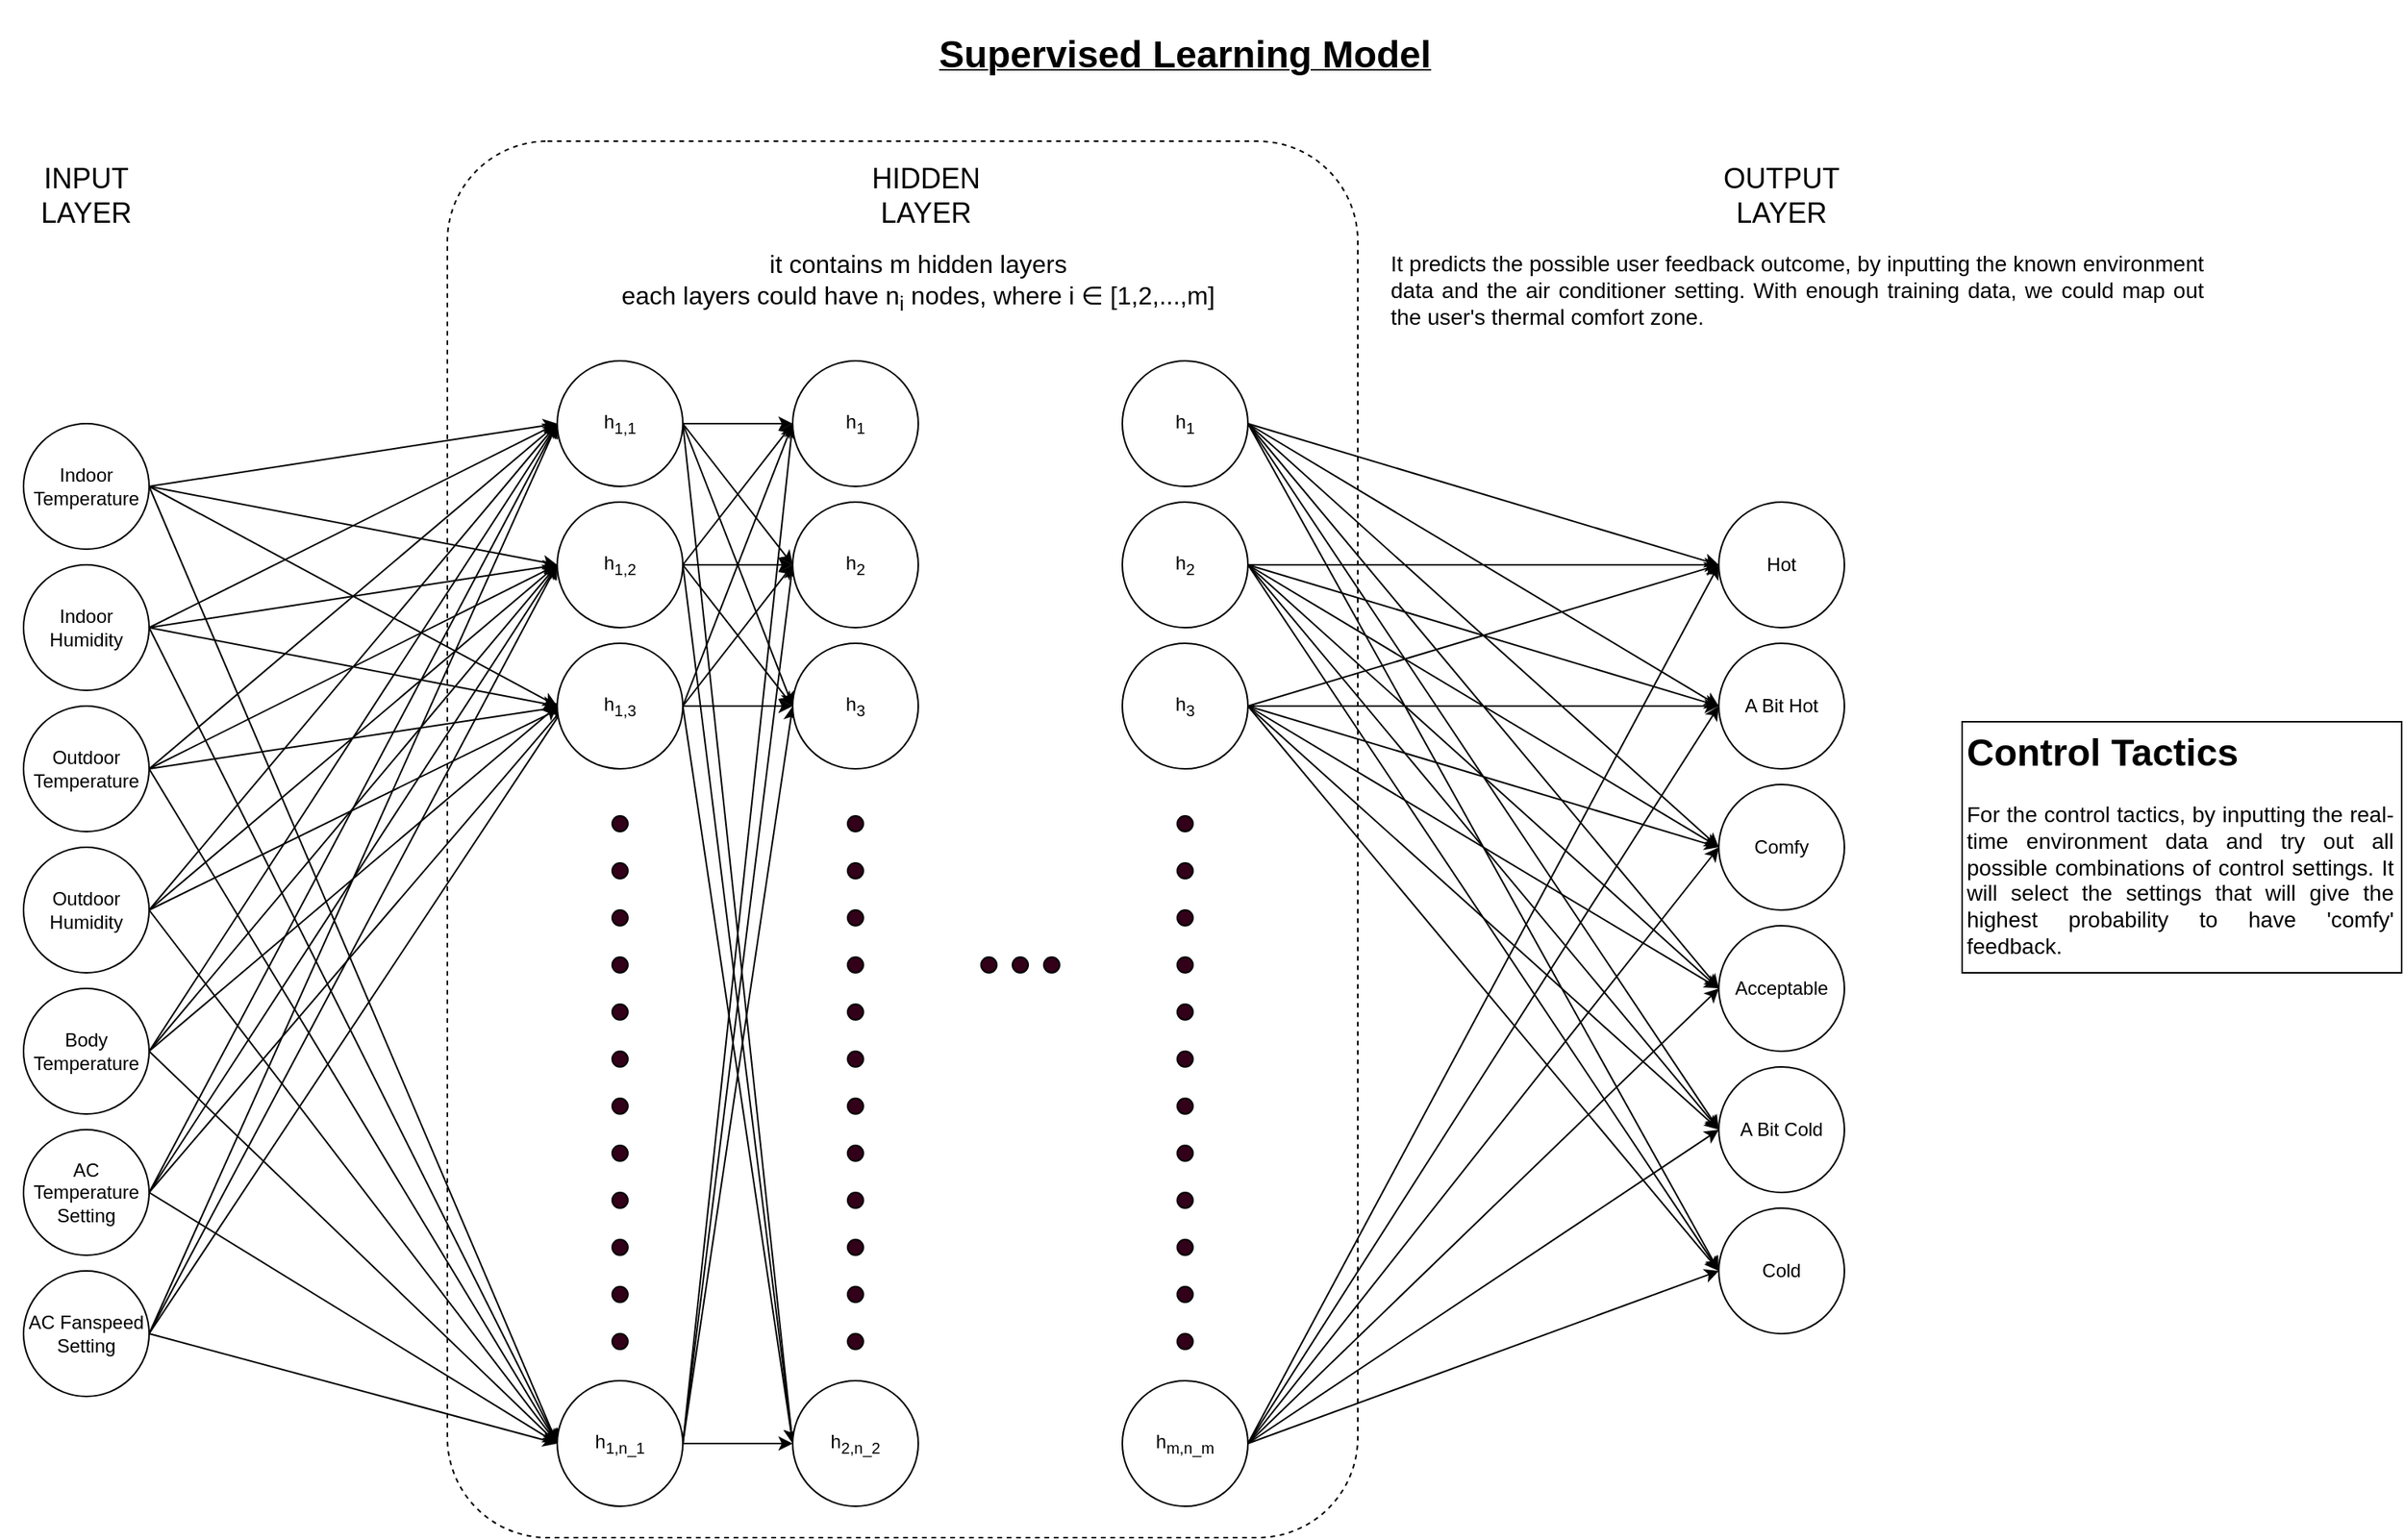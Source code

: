 <mxfile version="12.9.11" type="gitlab">
  <diagram id="3QVDSufi_a7OBqvpy9iq" name="Page-1">
    <mxGraphModel dx="2031" dy="1109" grid="1" gridSize="10" guides="1" tooltips="1" connect="1" arrows="1" fold="1" page="1" pageScale="1" pageWidth="850" pageHeight="1100" math="0" shadow="0">
      <root>
        <mxCell id="0" />
        <mxCell id="1" parent="0" />
        <mxCell id="y1WeZh7EiqG1gbwsctgO-127" value="" style="rounded=1;whiteSpace=wrap;html=1;fillColor=none;dashed=1;arcSize=11;" parent="1" vertex="1">
          <mxGeometry x="365" y="120" width="580" height="890" as="geometry" />
        </mxCell>
        <mxCell id="y1WeZh7EiqG1gbwsctgO-31" style="rounded=0;orthogonalLoop=1;jettySize=auto;html=1;exitX=1;exitY=0.5;exitDx=0;exitDy=0;entryX=0;entryY=0.5;entryDx=0;entryDy=0;endArrow=classic;endFill=1;" parent="1" source="y1WeZh7EiqG1gbwsctgO-1" target="y1WeZh7EiqG1gbwsctgO-11" edge="1">
          <mxGeometry relative="1" as="geometry" />
        </mxCell>
        <mxCell id="y1WeZh7EiqG1gbwsctgO-40" style="edgeStyle=none;rounded=0;orthogonalLoop=1;jettySize=auto;html=1;exitX=1;exitY=0.5;exitDx=0;exitDy=0;entryX=0;entryY=0.5;entryDx=0;entryDy=0;endArrow=classic;endFill=1;" parent="1" source="y1WeZh7EiqG1gbwsctgO-1" target="y1WeZh7EiqG1gbwsctgO-12" edge="1">
          <mxGeometry relative="1" as="geometry" />
        </mxCell>
        <mxCell id="y1WeZh7EiqG1gbwsctgO-49" style="edgeStyle=none;rounded=0;orthogonalLoop=1;jettySize=auto;html=1;exitX=1;exitY=0.5;exitDx=0;exitDy=0;endArrow=classic;endFill=1;entryX=0;entryY=0.5;entryDx=0;entryDy=0;" parent="1" source="y1WeZh7EiqG1gbwsctgO-1" target="y1WeZh7EiqG1gbwsctgO-14" edge="1">
          <mxGeometry relative="1" as="geometry" />
        </mxCell>
        <mxCell id="IS2rCWRdxQgP-R4LKcg8-2" style="rounded=0;orthogonalLoop=1;jettySize=auto;html=1;exitX=1;exitY=0.5;exitDx=0;exitDy=0;entryX=0;entryY=0.5;entryDx=0;entryDy=0;" parent="1" source="y1WeZh7EiqG1gbwsctgO-1" target="y1WeZh7EiqG1gbwsctgO-13" edge="1">
          <mxGeometry relative="1" as="geometry" />
        </mxCell>
        <mxCell id="y1WeZh7EiqG1gbwsctgO-1" value="Indoor&lt;div&gt;Temperature&lt;/div&gt;" style="ellipse;whiteSpace=wrap;html=1;aspect=fixed;" parent="1" vertex="1">
          <mxGeometry x="95" y="300" width="80" height="80" as="geometry" />
        </mxCell>
        <mxCell id="y1WeZh7EiqG1gbwsctgO-32" style="edgeStyle=none;rounded=0;orthogonalLoop=1;jettySize=auto;html=1;exitX=1;exitY=0.5;exitDx=0;exitDy=0;entryX=0;entryY=0.5;entryDx=0;entryDy=0;" parent="1" source="y1WeZh7EiqG1gbwsctgO-2" target="y1WeZh7EiqG1gbwsctgO-11" edge="1">
          <mxGeometry relative="1" as="geometry" />
        </mxCell>
        <mxCell id="y1WeZh7EiqG1gbwsctgO-41" style="edgeStyle=none;rounded=0;orthogonalLoop=1;jettySize=auto;html=1;exitX=1;exitY=0.5;exitDx=0;exitDy=0;endArrow=classic;endFill=1;entryX=0;entryY=0.5;entryDx=0;entryDy=0;" parent="1" source="y1WeZh7EiqG1gbwsctgO-2" target="y1WeZh7EiqG1gbwsctgO-12" edge="1">
          <mxGeometry relative="1" as="geometry">
            <mxPoint x="335" y="380" as="targetPoint" />
          </mxGeometry>
        </mxCell>
        <mxCell id="y1WeZh7EiqG1gbwsctgO-50" style="edgeStyle=none;rounded=0;orthogonalLoop=1;jettySize=auto;html=1;exitX=1;exitY=0.5;exitDx=0;exitDy=0;entryX=0;entryY=0.5;entryDx=0;entryDy=0;endArrow=classic;endFill=1;" parent="1" source="y1WeZh7EiqG1gbwsctgO-2" target="y1WeZh7EiqG1gbwsctgO-14" edge="1">
          <mxGeometry relative="1" as="geometry" />
        </mxCell>
        <mxCell id="IS2rCWRdxQgP-R4LKcg8-3" style="edgeStyle=none;rounded=0;orthogonalLoop=1;jettySize=auto;html=1;exitX=1;exitY=0.5;exitDx=0;exitDy=0;entryX=0;entryY=0.5;entryDx=0;entryDy=0;" parent="1" source="y1WeZh7EiqG1gbwsctgO-2" target="y1WeZh7EiqG1gbwsctgO-13" edge="1">
          <mxGeometry relative="1" as="geometry" />
        </mxCell>
        <mxCell id="y1WeZh7EiqG1gbwsctgO-2" value="Indoor Humidity" style="ellipse;whiteSpace=wrap;html=1;aspect=fixed;" parent="1" vertex="1">
          <mxGeometry x="95" y="390" width="80" height="80" as="geometry" />
        </mxCell>
        <mxCell id="y1WeZh7EiqG1gbwsctgO-33" style="edgeStyle=none;rounded=0;orthogonalLoop=1;jettySize=auto;html=1;exitX=1;exitY=0.5;exitDx=0;exitDy=0;entryX=0;entryY=0.5;entryDx=0;entryDy=0;" parent="1" source="y1WeZh7EiqG1gbwsctgO-3" target="y1WeZh7EiqG1gbwsctgO-11" edge="1">
          <mxGeometry relative="1" as="geometry">
            <mxPoint x="335" y="290" as="targetPoint" />
          </mxGeometry>
        </mxCell>
        <mxCell id="y1WeZh7EiqG1gbwsctgO-42" style="edgeStyle=none;rounded=0;orthogonalLoop=1;jettySize=auto;html=1;exitX=1;exitY=0.5;exitDx=0;exitDy=0;entryX=0;entryY=0.5;entryDx=0;entryDy=0;endArrow=classic;endFill=1;" parent="1" source="y1WeZh7EiqG1gbwsctgO-3" target="y1WeZh7EiqG1gbwsctgO-12" edge="1">
          <mxGeometry relative="1" as="geometry" />
        </mxCell>
        <mxCell id="y1WeZh7EiqG1gbwsctgO-51" style="edgeStyle=none;rounded=0;orthogonalLoop=1;jettySize=auto;html=1;exitX=1;exitY=0.5;exitDx=0;exitDy=0;endArrow=classic;endFill=1;" parent="1" source="y1WeZh7EiqG1gbwsctgO-3" edge="1">
          <mxGeometry relative="1" as="geometry">
            <mxPoint x="435" y="950" as="targetPoint" />
          </mxGeometry>
        </mxCell>
        <mxCell id="IS2rCWRdxQgP-R4LKcg8-4" style="edgeStyle=none;rounded=0;orthogonalLoop=1;jettySize=auto;html=1;exitX=1;exitY=0.5;exitDx=0;exitDy=0;" parent="1" source="y1WeZh7EiqG1gbwsctgO-3" edge="1">
          <mxGeometry relative="1" as="geometry">
            <mxPoint x="440" y="480" as="targetPoint" />
          </mxGeometry>
        </mxCell>
        <mxCell id="y1WeZh7EiqG1gbwsctgO-3" value="&lt;div&gt;Outdoor Temperature&lt;br&gt;&lt;/div&gt;" style="ellipse;whiteSpace=wrap;html=1;aspect=fixed;" parent="1" vertex="1">
          <mxGeometry x="95" y="480" width="80" height="80" as="geometry" />
        </mxCell>
        <mxCell id="y1WeZh7EiqG1gbwsctgO-34" style="edgeStyle=none;rounded=0;orthogonalLoop=1;jettySize=auto;html=1;exitX=1;exitY=0.5;exitDx=0;exitDy=0;entryX=0;entryY=0.5;entryDx=0;entryDy=0;" parent="1" source="y1WeZh7EiqG1gbwsctgO-4" target="y1WeZh7EiqG1gbwsctgO-11" edge="1">
          <mxGeometry relative="1" as="geometry" />
        </mxCell>
        <mxCell id="y1WeZh7EiqG1gbwsctgO-43" style="edgeStyle=none;rounded=0;orthogonalLoop=1;jettySize=auto;html=1;exitX=1;exitY=0.5;exitDx=0;exitDy=0;endArrow=classic;endFill=1;entryX=0;entryY=0.5;entryDx=0;entryDy=0;" parent="1" source="y1WeZh7EiqG1gbwsctgO-4" target="y1WeZh7EiqG1gbwsctgO-12" edge="1">
          <mxGeometry relative="1" as="geometry">
            <mxPoint x="335" y="380" as="targetPoint" />
          </mxGeometry>
        </mxCell>
        <mxCell id="y1WeZh7EiqG1gbwsctgO-52" style="edgeStyle=none;rounded=0;orthogonalLoop=1;jettySize=auto;html=1;exitX=1;exitY=0.5;exitDx=0;exitDy=0;entryX=0;entryY=0.5;entryDx=0;entryDy=0;endArrow=classic;endFill=1;" parent="1" source="y1WeZh7EiqG1gbwsctgO-4" target="y1WeZh7EiqG1gbwsctgO-14" edge="1">
          <mxGeometry relative="1" as="geometry" />
        </mxCell>
        <mxCell id="IS2rCWRdxQgP-R4LKcg8-5" style="edgeStyle=none;rounded=0;orthogonalLoop=1;jettySize=auto;html=1;exitX=1;exitY=0.5;exitDx=0;exitDy=0;" parent="1" source="y1WeZh7EiqG1gbwsctgO-4" edge="1">
          <mxGeometry relative="1" as="geometry">
            <mxPoint x="440" y="480" as="targetPoint" />
          </mxGeometry>
        </mxCell>
        <mxCell id="y1WeZh7EiqG1gbwsctgO-4" value="Outdoor Humidity" style="ellipse;whiteSpace=wrap;html=1;aspect=fixed;" parent="1" vertex="1">
          <mxGeometry x="95" y="570" width="80" height="80" as="geometry" />
        </mxCell>
        <mxCell id="y1WeZh7EiqG1gbwsctgO-35" style="edgeStyle=none;rounded=0;orthogonalLoop=1;jettySize=auto;html=1;exitX=1;exitY=0.5;exitDx=0;exitDy=0;entryX=0;entryY=0.5;entryDx=0;entryDy=0;" parent="1" source="y1WeZh7EiqG1gbwsctgO-6" target="y1WeZh7EiqG1gbwsctgO-11" edge="1">
          <mxGeometry relative="1" as="geometry">
            <mxPoint x="335" y="290" as="targetPoint" />
          </mxGeometry>
        </mxCell>
        <mxCell id="y1WeZh7EiqG1gbwsctgO-44" style="edgeStyle=none;rounded=0;orthogonalLoop=1;jettySize=auto;html=1;exitX=1;exitY=0.5;exitDx=0;exitDy=0;endArrow=classic;endFill=1;entryX=0;entryY=0.5;entryDx=0;entryDy=0;" parent="1" source="y1WeZh7EiqG1gbwsctgO-6" target="y1WeZh7EiqG1gbwsctgO-12" edge="1">
          <mxGeometry relative="1" as="geometry">
            <mxPoint x="335" y="380" as="targetPoint" />
          </mxGeometry>
        </mxCell>
        <mxCell id="y1WeZh7EiqG1gbwsctgO-53" style="edgeStyle=none;rounded=0;orthogonalLoop=1;jettySize=auto;html=1;exitX=1;exitY=0.5;exitDx=0;exitDy=0;entryX=0;entryY=0.5;entryDx=0;entryDy=0;endArrow=classic;endFill=1;" parent="1" source="y1WeZh7EiqG1gbwsctgO-6" target="y1WeZh7EiqG1gbwsctgO-14" edge="1">
          <mxGeometry relative="1" as="geometry" />
        </mxCell>
        <mxCell id="IS2rCWRdxQgP-R4LKcg8-6" style="edgeStyle=none;rounded=0;orthogonalLoop=1;jettySize=auto;html=1;exitX=1;exitY=0.5;exitDx=0;exitDy=0;entryX=0;entryY=0.5;entryDx=0;entryDy=0;" parent="1" source="y1WeZh7EiqG1gbwsctgO-6" target="y1WeZh7EiqG1gbwsctgO-13" edge="1">
          <mxGeometry relative="1" as="geometry" />
        </mxCell>
        <mxCell id="y1WeZh7EiqG1gbwsctgO-6" value="Body Temperature" style="ellipse;whiteSpace=wrap;html=1;aspect=fixed;" parent="1" vertex="1">
          <mxGeometry x="95" y="660" width="80" height="80" as="geometry" />
        </mxCell>
        <mxCell id="y1WeZh7EiqG1gbwsctgO-38" style="edgeStyle=none;rounded=0;orthogonalLoop=1;jettySize=auto;html=1;exitX=1;exitY=0.5;exitDx=0;exitDy=0;entryX=0;entryY=0.5;entryDx=0;entryDy=0;endArrow=classic;endFill=1;" parent="1" source="y1WeZh7EiqG1gbwsctgO-8" target="y1WeZh7EiqG1gbwsctgO-11" edge="1">
          <mxGeometry relative="1" as="geometry" />
        </mxCell>
        <mxCell id="y1WeZh7EiqG1gbwsctgO-47" style="edgeStyle=none;rounded=0;orthogonalLoop=1;jettySize=auto;html=1;exitX=1;exitY=0.5;exitDx=0;exitDy=0;endArrow=classic;endFill=1;" parent="1" source="y1WeZh7EiqG1gbwsctgO-8" edge="1">
          <mxGeometry relative="1" as="geometry">
            <mxPoint x="435" y="390" as="targetPoint" />
          </mxGeometry>
        </mxCell>
        <mxCell id="y1WeZh7EiqG1gbwsctgO-56" style="edgeStyle=none;rounded=0;orthogonalLoop=1;jettySize=auto;html=1;exitX=1;exitY=0.5;exitDx=0;exitDy=0;endArrow=classic;endFill=1;" parent="1" source="y1WeZh7EiqG1gbwsctgO-8" edge="1">
          <mxGeometry relative="1" as="geometry">
            <mxPoint x="435" y="950" as="targetPoint" />
          </mxGeometry>
        </mxCell>
        <mxCell id="IS2rCWRdxQgP-R4LKcg8-9" style="edgeStyle=none;rounded=0;orthogonalLoop=1;jettySize=auto;html=1;exitX=1;exitY=0.5;exitDx=0;exitDy=0;" parent="1" source="y1WeZh7EiqG1gbwsctgO-8" edge="1">
          <mxGeometry relative="1" as="geometry">
            <mxPoint x="440" y="480" as="targetPoint" />
          </mxGeometry>
        </mxCell>
        <mxCell id="y1WeZh7EiqG1gbwsctgO-8" value="AC Temperature Setting" style="ellipse;whiteSpace=wrap;html=1;aspect=fixed;" parent="1" vertex="1">
          <mxGeometry x="95" y="750" width="80" height="80" as="geometry" />
        </mxCell>
        <mxCell id="y1WeZh7EiqG1gbwsctgO-39" style="edgeStyle=none;rounded=0;orthogonalLoop=1;jettySize=auto;html=1;exitX=1;exitY=0.5;exitDx=0;exitDy=0;endArrow=classic;endFill=1;entryX=0;entryY=0.5;entryDx=0;entryDy=0;" parent="1" source="y1WeZh7EiqG1gbwsctgO-9" target="y1WeZh7EiqG1gbwsctgO-11" edge="1">
          <mxGeometry relative="1" as="geometry">
            <mxPoint x="335" y="290" as="targetPoint" />
          </mxGeometry>
        </mxCell>
        <mxCell id="y1WeZh7EiqG1gbwsctgO-48" style="edgeStyle=none;rounded=0;orthogonalLoop=1;jettySize=auto;html=1;exitX=1;exitY=0.5;exitDx=0;exitDy=0;endArrow=classic;endFill=1;" parent="1" source="y1WeZh7EiqG1gbwsctgO-9" edge="1">
          <mxGeometry relative="1" as="geometry">
            <mxPoint x="435" y="390" as="targetPoint" />
          </mxGeometry>
        </mxCell>
        <mxCell id="y1WeZh7EiqG1gbwsctgO-57" style="edgeStyle=none;rounded=0;orthogonalLoop=1;jettySize=auto;html=1;exitX=1;exitY=0.5;exitDx=0;exitDy=0;endArrow=classic;endFill=1;" parent="1" source="y1WeZh7EiqG1gbwsctgO-9" edge="1">
          <mxGeometry relative="1" as="geometry">
            <mxPoint x="435" y="950" as="targetPoint" />
          </mxGeometry>
        </mxCell>
        <mxCell id="IS2rCWRdxQgP-R4LKcg8-10" style="edgeStyle=none;rounded=0;orthogonalLoop=1;jettySize=auto;html=1;exitX=1;exitY=0.5;exitDx=0;exitDy=0;" parent="1" source="y1WeZh7EiqG1gbwsctgO-9" edge="1">
          <mxGeometry relative="1" as="geometry">
            <mxPoint x="440" y="480" as="targetPoint" />
          </mxGeometry>
        </mxCell>
        <mxCell id="y1WeZh7EiqG1gbwsctgO-9" value="AC Fanspeed Setting" style="ellipse;whiteSpace=wrap;html=1;aspect=fixed;" parent="1" vertex="1">
          <mxGeometry x="95" y="840" width="80" height="80" as="geometry" />
        </mxCell>
        <mxCell id="y1WeZh7EiqG1gbwsctgO-10" value="&lt;font style=&quot;font-size: 18px&quot;&gt;INPUT LAYER&lt;/font&gt;" style="text;html=1;strokeColor=none;fillColor=none;align=center;verticalAlign=middle;whiteSpace=wrap;rounded=0;" parent="1" vertex="1">
          <mxGeometry x="80" y="130" width="110" height="50" as="geometry" />
        </mxCell>
        <mxCell id="y1WeZh7EiqG1gbwsctgO-111" style="edgeStyle=none;rounded=0;orthogonalLoop=1;jettySize=auto;html=1;exitX=1;exitY=0.5;exitDx=0;exitDy=0;entryX=0;entryY=0.5;entryDx=0;entryDy=0;endArrow=classic;endFill=1;" parent="1" source="y1WeZh7EiqG1gbwsctgO-11" target="y1WeZh7EiqG1gbwsctgO-58" edge="1">
          <mxGeometry relative="1" as="geometry" />
        </mxCell>
        <mxCell id="y1WeZh7EiqG1gbwsctgO-112" style="edgeStyle=none;rounded=0;orthogonalLoop=1;jettySize=auto;html=1;exitX=1;exitY=0.5;exitDx=0;exitDy=0;entryX=0;entryY=0.5;entryDx=0;entryDy=0;endArrow=classic;endFill=1;" parent="1" source="y1WeZh7EiqG1gbwsctgO-11" target="y1WeZh7EiqG1gbwsctgO-59" edge="1">
          <mxGeometry relative="1" as="geometry" />
        </mxCell>
        <mxCell id="y1WeZh7EiqG1gbwsctgO-113" style="edgeStyle=none;rounded=0;orthogonalLoop=1;jettySize=auto;html=1;exitX=1;exitY=0.5;exitDx=0;exitDy=0;entryX=0;entryY=0.5;entryDx=0;entryDy=0;endArrow=classic;endFill=1;" parent="1" source="y1WeZh7EiqG1gbwsctgO-11" target="y1WeZh7EiqG1gbwsctgO-60" edge="1">
          <mxGeometry relative="1" as="geometry" />
        </mxCell>
        <mxCell id="y1WeZh7EiqG1gbwsctgO-114" style="edgeStyle=none;rounded=0;orthogonalLoop=1;jettySize=auto;html=1;exitX=1;exitY=0.5;exitDx=0;exitDy=0;entryX=0;entryY=0.5;entryDx=0;entryDy=0;endArrow=classic;endFill=1;" parent="1" source="y1WeZh7EiqG1gbwsctgO-11" target="y1WeZh7EiqG1gbwsctgO-61" edge="1">
          <mxGeometry relative="1" as="geometry" />
        </mxCell>
        <mxCell id="y1WeZh7EiqG1gbwsctgO-11" value="h&lt;sub&gt;1,1&lt;/sub&gt;" style="ellipse;whiteSpace=wrap;html=1;aspect=fixed;" parent="1" vertex="1">
          <mxGeometry x="435" y="260" width="80" height="80" as="geometry" />
        </mxCell>
        <mxCell id="y1WeZh7EiqG1gbwsctgO-115" style="edgeStyle=none;rounded=0;orthogonalLoop=1;jettySize=auto;html=1;exitX=1;exitY=0.5;exitDx=0;exitDy=0;entryX=0;entryY=0.5;entryDx=0;entryDy=0;endArrow=classic;endFill=1;" parent="1" source="y1WeZh7EiqG1gbwsctgO-12" target="y1WeZh7EiqG1gbwsctgO-58" edge="1">
          <mxGeometry relative="1" as="geometry" />
        </mxCell>
        <mxCell id="y1WeZh7EiqG1gbwsctgO-117" style="edgeStyle=none;rounded=0;orthogonalLoop=1;jettySize=auto;html=1;exitX=1;exitY=0.5;exitDx=0;exitDy=0;entryX=0;entryY=0.5;entryDx=0;entryDy=0;endArrow=classic;endFill=1;" parent="1" source="y1WeZh7EiqG1gbwsctgO-12" target="y1WeZh7EiqG1gbwsctgO-59" edge="1">
          <mxGeometry relative="1" as="geometry" />
        </mxCell>
        <mxCell id="y1WeZh7EiqG1gbwsctgO-118" style="edgeStyle=none;rounded=0;orthogonalLoop=1;jettySize=auto;html=1;exitX=1;exitY=0.5;exitDx=0;exitDy=0;entryX=0;entryY=0.5;entryDx=0;entryDy=0;endArrow=classic;endFill=1;" parent="1" source="y1WeZh7EiqG1gbwsctgO-12" target="y1WeZh7EiqG1gbwsctgO-60" edge="1">
          <mxGeometry relative="1" as="geometry" />
        </mxCell>
        <mxCell id="y1WeZh7EiqG1gbwsctgO-121" style="edgeStyle=none;rounded=0;orthogonalLoop=1;jettySize=auto;html=1;exitX=1;exitY=0.5;exitDx=0;exitDy=0;entryX=0;entryY=0.5;entryDx=0;entryDy=0;endArrow=classic;endFill=1;" parent="1" source="y1WeZh7EiqG1gbwsctgO-12" target="y1WeZh7EiqG1gbwsctgO-61" edge="1">
          <mxGeometry relative="1" as="geometry" />
        </mxCell>
        <mxCell id="y1WeZh7EiqG1gbwsctgO-12" value="h&lt;sub&gt;1,2&lt;/sub&gt;" style="ellipse;whiteSpace=wrap;html=1;aspect=fixed;" parent="1" vertex="1">
          <mxGeometry x="435" y="350" width="80" height="80" as="geometry" />
        </mxCell>
        <mxCell id="y1WeZh7EiqG1gbwsctgO-116" style="edgeStyle=none;rounded=0;orthogonalLoop=1;jettySize=auto;html=1;exitX=1;exitY=0.5;exitDx=0;exitDy=0;entryX=0;entryY=0.5;entryDx=0;entryDy=0;endArrow=classic;endFill=1;" parent="1" source="y1WeZh7EiqG1gbwsctgO-13" target="y1WeZh7EiqG1gbwsctgO-58" edge="1">
          <mxGeometry relative="1" as="geometry" />
        </mxCell>
        <mxCell id="y1WeZh7EiqG1gbwsctgO-119" style="edgeStyle=none;rounded=0;orthogonalLoop=1;jettySize=auto;html=1;exitX=1;exitY=0.5;exitDx=0;exitDy=0;entryX=0;entryY=0.5;entryDx=0;entryDy=0;endArrow=classic;endFill=1;" parent="1" source="y1WeZh7EiqG1gbwsctgO-13" target="y1WeZh7EiqG1gbwsctgO-59" edge="1">
          <mxGeometry relative="1" as="geometry" />
        </mxCell>
        <mxCell id="y1WeZh7EiqG1gbwsctgO-120" style="edgeStyle=none;rounded=0;orthogonalLoop=1;jettySize=auto;html=1;exitX=1;exitY=0.5;exitDx=0;exitDy=0;entryX=0;entryY=0.5;entryDx=0;entryDy=0;endArrow=classic;endFill=1;" parent="1" source="y1WeZh7EiqG1gbwsctgO-13" target="y1WeZh7EiqG1gbwsctgO-60" edge="1">
          <mxGeometry relative="1" as="geometry" />
        </mxCell>
        <mxCell id="y1WeZh7EiqG1gbwsctgO-122" style="edgeStyle=none;rounded=0;orthogonalLoop=1;jettySize=auto;html=1;exitX=1;exitY=0.5;exitDx=0;exitDy=0;endArrow=classic;endFill=1;" parent="1" source="y1WeZh7EiqG1gbwsctgO-13" edge="1">
          <mxGeometry relative="1" as="geometry">
            <mxPoint x="585" y="950" as="targetPoint" />
          </mxGeometry>
        </mxCell>
        <mxCell id="y1WeZh7EiqG1gbwsctgO-13" value="h&lt;sub&gt;1,3&lt;/sub&gt;" style="ellipse;whiteSpace=wrap;html=1;aspect=fixed;" parent="1" vertex="1">
          <mxGeometry x="435" y="440" width="80" height="80" as="geometry" />
        </mxCell>
        <mxCell id="y1WeZh7EiqG1gbwsctgO-123" style="edgeStyle=none;rounded=0;orthogonalLoop=1;jettySize=auto;html=1;exitX=1;exitY=0.5;exitDx=0;exitDy=0;entryX=0;entryY=0.5;entryDx=0;entryDy=0;endArrow=classic;endFill=1;" parent="1" source="y1WeZh7EiqG1gbwsctgO-14" target="y1WeZh7EiqG1gbwsctgO-61" edge="1">
          <mxGeometry relative="1" as="geometry" />
        </mxCell>
        <mxCell id="y1WeZh7EiqG1gbwsctgO-124" style="edgeStyle=none;rounded=0;orthogonalLoop=1;jettySize=auto;html=1;exitX=1;exitY=0.5;exitDx=0;exitDy=0;entryX=0;entryY=0.5;entryDx=0;entryDy=0;endArrow=classic;endFill=1;" parent="1" source="y1WeZh7EiqG1gbwsctgO-14" target="y1WeZh7EiqG1gbwsctgO-58" edge="1">
          <mxGeometry relative="1" as="geometry" />
        </mxCell>
        <mxCell id="y1WeZh7EiqG1gbwsctgO-125" style="edgeStyle=none;rounded=0;orthogonalLoop=1;jettySize=auto;html=1;exitX=1;exitY=0.5;exitDx=0;exitDy=0;entryX=0;entryY=0.5;entryDx=0;entryDy=0;endArrow=classic;endFill=1;" parent="1" source="y1WeZh7EiqG1gbwsctgO-14" target="y1WeZh7EiqG1gbwsctgO-59" edge="1">
          <mxGeometry relative="1" as="geometry" />
        </mxCell>
        <mxCell id="y1WeZh7EiqG1gbwsctgO-126" style="edgeStyle=none;rounded=0;orthogonalLoop=1;jettySize=auto;html=1;exitX=1;exitY=0.5;exitDx=0;exitDy=0;entryX=0;entryY=0.5;entryDx=0;entryDy=0;endArrow=classic;endFill=1;" parent="1" source="y1WeZh7EiqG1gbwsctgO-14" target="y1WeZh7EiqG1gbwsctgO-60" edge="1">
          <mxGeometry relative="1" as="geometry" />
        </mxCell>
        <mxCell id="y1WeZh7EiqG1gbwsctgO-14" value="h&lt;sub&gt;1,n_1&lt;/sub&gt;" style="ellipse;whiteSpace=wrap;html=1;aspect=fixed;" parent="1" vertex="1">
          <mxGeometry x="435" y="910" width="80" height="80" as="geometry" />
        </mxCell>
        <mxCell id="y1WeZh7EiqG1gbwsctgO-15" value="" style="ellipse;whiteSpace=wrap;html=1;aspect=fixed;fillColor=#33001A;" parent="1" vertex="1">
          <mxGeometry x="470" y="550" width="10" height="10" as="geometry" />
        </mxCell>
        <mxCell id="y1WeZh7EiqG1gbwsctgO-16" value="" style="ellipse;whiteSpace=wrap;html=1;aspect=fixed;fillColor=#33001A;" parent="1" vertex="1">
          <mxGeometry x="470" y="580" width="10" height="10" as="geometry" />
        </mxCell>
        <mxCell id="y1WeZh7EiqG1gbwsctgO-17" value="" style="ellipse;whiteSpace=wrap;html=1;aspect=fixed;fillColor=#33001A;" parent="1" vertex="1">
          <mxGeometry x="470" y="610" width="10" height="10" as="geometry" />
        </mxCell>
        <mxCell id="y1WeZh7EiqG1gbwsctgO-18" value="" style="ellipse;whiteSpace=wrap;html=1;aspect=fixed;fillColor=#33001A;" parent="1" vertex="1">
          <mxGeometry x="470" y="640" width="10" height="10" as="geometry" />
        </mxCell>
        <mxCell id="y1WeZh7EiqG1gbwsctgO-19" value="" style="ellipse;whiteSpace=wrap;html=1;aspect=fixed;fillColor=#33001A;" parent="1" vertex="1">
          <mxGeometry x="470" y="670" width="10" height="10" as="geometry" />
        </mxCell>
        <mxCell id="y1WeZh7EiqG1gbwsctgO-20" value="" style="ellipse;whiteSpace=wrap;html=1;aspect=fixed;fillColor=#33001A;" parent="1" vertex="1">
          <mxGeometry x="470" y="700" width="10" height="10" as="geometry" />
        </mxCell>
        <mxCell id="y1WeZh7EiqG1gbwsctgO-21" value="" style="ellipse;whiteSpace=wrap;html=1;aspect=fixed;fillColor=#33001A;" parent="1" vertex="1">
          <mxGeometry x="470" y="730" width="10" height="10" as="geometry" />
        </mxCell>
        <mxCell id="y1WeZh7EiqG1gbwsctgO-22" value="" style="ellipse;whiteSpace=wrap;html=1;aspect=fixed;fillColor=#33001A;" parent="1" vertex="1">
          <mxGeometry x="470" y="760" width="10" height="10" as="geometry" />
        </mxCell>
        <mxCell id="y1WeZh7EiqG1gbwsctgO-23" value="" style="ellipse;whiteSpace=wrap;html=1;aspect=fixed;fillColor=#33001A;" parent="1" vertex="1">
          <mxGeometry x="470" y="790" width="10" height="10" as="geometry" />
        </mxCell>
        <mxCell id="y1WeZh7EiqG1gbwsctgO-24" value="" style="ellipse;whiteSpace=wrap;html=1;aspect=fixed;fillColor=#33001A;" parent="1" vertex="1">
          <mxGeometry x="470" y="820" width="10" height="10" as="geometry" />
        </mxCell>
        <mxCell id="y1WeZh7EiqG1gbwsctgO-25" value="" style="ellipse;whiteSpace=wrap;html=1;aspect=fixed;fillColor=#33001A;" parent="1" vertex="1">
          <mxGeometry x="470" y="850" width="10" height="10" as="geometry" />
        </mxCell>
        <mxCell id="y1WeZh7EiqG1gbwsctgO-26" value="" style="ellipse;whiteSpace=wrap;html=1;aspect=fixed;fillColor=#33001A;" parent="1" vertex="1">
          <mxGeometry x="470" y="880" width="10" height="10" as="geometry" />
        </mxCell>
        <mxCell id="y1WeZh7EiqG1gbwsctgO-29" value="&lt;font style=&quot;font-size: 18px&quot;&gt;HIDDEN LAYER&lt;/font&gt;" style="text;html=1;strokeColor=none;fillColor=none;align=center;verticalAlign=middle;whiteSpace=wrap;rounded=0;" parent="1" vertex="1">
          <mxGeometry x="615" y="130" width="110" height="50" as="geometry" />
        </mxCell>
        <mxCell id="y1WeZh7EiqG1gbwsctgO-58" value="h&lt;sub&gt;1&lt;/sub&gt;" style="ellipse;whiteSpace=wrap;html=1;aspect=fixed;" parent="1" vertex="1">
          <mxGeometry x="585" y="260" width="80" height="80" as="geometry" />
        </mxCell>
        <mxCell id="y1WeZh7EiqG1gbwsctgO-59" value="h&lt;sub&gt;2&lt;/sub&gt;" style="ellipse;whiteSpace=wrap;html=1;aspect=fixed;" parent="1" vertex="1">
          <mxGeometry x="585" y="350" width="80" height="80" as="geometry" />
        </mxCell>
        <mxCell id="y1WeZh7EiqG1gbwsctgO-60" value="h&lt;sub&gt;3&lt;/sub&gt;" style="ellipse;whiteSpace=wrap;html=1;aspect=fixed;" parent="1" vertex="1">
          <mxGeometry x="585" y="440" width="80" height="80" as="geometry" />
        </mxCell>
        <mxCell id="y1WeZh7EiqG1gbwsctgO-61" value="h&lt;sub&gt;2,n_2&lt;/sub&gt;" style="ellipse;whiteSpace=wrap;html=1;aspect=fixed;" parent="1" vertex="1">
          <mxGeometry x="585" y="910" width="80" height="80" as="geometry" />
        </mxCell>
        <mxCell id="y1WeZh7EiqG1gbwsctgO-62" value="" style="ellipse;whiteSpace=wrap;html=1;aspect=fixed;fillColor=#33001A;" parent="1" vertex="1">
          <mxGeometry x="620" y="550" width="10" height="10" as="geometry" />
        </mxCell>
        <mxCell id="y1WeZh7EiqG1gbwsctgO-63" value="" style="ellipse;whiteSpace=wrap;html=1;aspect=fixed;fillColor=#33001A;" parent="1" vertex="1">
          <mxGeometry x="620" y="580" width="10" height="10" as="geometry" />
        </mxCell>
        <mxCell id="y1WeZh7EiqG1gbwsctgO-64" value="" style="ellipse;whiteSpace=wrap;html=1;aspect=fixed;fillColor=#33001A;" parent="1" vertex="1">
          <mxGeometry x="620" y="610" width="10" height="10" as="geometry" />
        </mxCell>
        <mxCell id="y1WeZh7EiqG1gbwsctgO-65" value="" style="ellipse;whiteSpace=wrap;html=1;aspect=fixed;fillColor=#33001A;" parent="1" vertex="1">
          <mxGeometry x="620" y="640" width="10" height="10" as="geometry" />
        </mxCell>
        <mxCell id="y1WeZh7EiqG1gbwsctgO-66" value="" style="ellipse;whiteSpace=wrap;html=1;aspect=fixed;fillColor=#33001A;" parent="1" vertex="1">
          <mxGeometry x="620" y="670" width="10" height="10" as="geometry" />
        </mxCell>
        <mxCell id="y1WeZh7EiqG1gbwsctgO-67" value="" style="ellipse;whiteSpace=wrap;html=1;aspect=fixed;fillColor=#33001A;" parent="1" vertex="1">
          <mxGeometry x="620" y="700" width="10" height="10" as="geometry" />
        </mxCell>
        <mxCell id="y1WeZh7EiqG1gbwsctgO-68" value="" style="ellipse;whiteSpace=wrap;html=1;aspect=fixed;fillColor=#33001A;" parent="1" vertex="1">
          <mxGeometry x="620" y="730" width="10" height="10" as="geometry" />
        </mxCell>
        <mxCell id="y1WeZh7EiqG1gbwsctgO-69" value="" style="ellipse;whiteSpace=wrap;html=1;aspect=fixed;fillColor=#33001A;" parent="1" vertex="1">
          <mxGeometry x="620" y="760" width="10" height="10" as="geometry" />
        </mxCell>
        <mxCell id="y1WeZh7EiqG1gbwsctgO-70" value="" style="ellipse;whiteSpace=wrap;html=1;aspect=fixed;fillColor=#33001A;" parent="1" vertex="1">
          <mxGeometry x="620" y="790" width="10" height="10" as="geometry" />
        </mxCell>
        <mxCell id="y1WeZh7EiqG1gbwsctgO-71" value="" style="ellipse;whiteSpace=wrap;html=1;aspect=fixed;fillColor=#33001A;" parent="1" vertex="1">
          <mxGeometry x="620" y="820" width="10" height="10" as="geometry" />
        </mxCell>
        <mxCell id="y1WeZh7EiqG1gbwsctgO-72" value="" style="ellipse;whiteSpace=wrap;html=1;aspect=fixed;fillColor=#33001A;" parent="1" vertex="1">
          <mxGeometry x="620" y="850" width="10" height="10" as="geometry" />
        </mxCell>
        <mxCell id="y1WeZh7EiqG1gbwsctgO-73" value="" style="ellipse;whiteSpace=wrap;html=1;aspect=fixed;fillColor=#33001A;" parent="1" vertex="1">
          <mxGeometry x="620" y="880" width="10" height="10" as="geometry" />
        </mxCell>
        <mxCell id="y1WeZh7EiqG1gbwsctgO-150" style="edgeStyle=none;rounded=0;orthogonalLoop=1;jettySize=auto;html=1;exitX=1;exitY=0.5;exitDx=0;exitDy=0;entryX=0;entryY=0.5;entryDx=0;entryDy=0;endArrow=classic;endFill=1;" parent="1" source="y1WeZh7EiqG1gbwsctgO-74" target="y1WeZh7EiqG1gbwsctgO-131" edge="1">
          <mxGeometry relative="1" as="geometry" />
        </mxCell>
        <mxCell id="y1WeZh7EiqG1gbwsctgO-151" style="edgeStyle=none;rounded=0;orthogonalLoop=1;jettySize=auto;html=1;exitX=1;exitY=0.5;exitDx=0;exitDy=0;entryX=0;entryY=0.5;entryDx=0;entryDy=0;endArrow=classic;endFill=1;" parent="1" source="y1WeZh7EiqG1gbwsctgO-74" target="y1WeZh7EiqG1gbwsctgO-132" edge="1">
          <mxGeometry relative="1" as="geometry" />
        </mxCell>
        <mxCell id="y1WeZh7EiqG1gbwsctgO-152" style="edgeStyle=none;rounded=0;orthogonalLoop=1;jettySize=auto;html=1;exitX=1;exitY=0.5;exitDx=0;exitDy=0;entryX=0;entryY=0.5;entryDx=0;entryDy=0;endArrow=classic;endFill=1;" parent="1" source="y1WeZh7EiqG1gbwsctgO-74" target="y1WeZh7EiqG1gbwsctgO-133" edge="1">
          <mxGeometry relative="1" as="geometry" />
        </mxCell>
        <mxCell id="y1WeZh7EiqG1gbwsctgO-153" style="edgeStyle=none;rounded=0;orthogonalLoop=1;jettySize=auto;html=1;exitX=1;exitY=0.5;exitDx=0;exitDy=0;entryX=0;entryY=0.5;entryDx=0;entryDy=0;endArrow=classic;endFill=1;" parent="1" source="y1WeZh7EiqG1gbwsctgO-74" target="y1WeZh7EiqG1gbwsctgO-149" edge="1">
          <mxGeometry relative="1" as="geometry" />
        </mxCell>
        <mxCell id="y1WeZh7EiqG1gbwsctgO-154" style="edgeStyle=none;rounded=0;orthogonalLoop=1;jettySize=auto;html=1;exitX=1;exitY=0.5;exitDx=0;exitDy=0;entryX=0;entryY=0.5;entryDx=0;entryDy=0;endArrow=classic;endFill=1;" parent="1" source="y1WeZh7EiqG1gbwsctgO-74" target="y1WeZh7EiqG1gbwsctgO-134" edge="1">
          <mxGeometry relative="1" as="geometry" />
        </mxCell>
        <mxCell id="y1WeZh7EiqG1gbwsctgO-155" style="edgeStyle=none;rounded=0;orthogonalLoop=1;jettySize=auto;html=1;exitX=1;exitY=0.5;exitDx=0;exitDy=0;entryX=0;entryY=0.5;entryDx=0;entryDy=0;endArrow=classic;endFill=1;" parent="1" source="y1WeZh7EiqG1gbwsctgO-74" target="y1WeZh7EiqG1gbwsctgO-148" edge="1">
          <mxGeometry relative="1" as="geometry" />
        </mxCell>
        <mxCell id="y1WeZh7EiqG1gbwsctgO-74" value="h&lt;sub&gt;1&lt;/sub&gt;" style="ellipse;whiteSpace=wrap;html=1;aspect=fixed;" parent="1" vertex="1">
          <mxGeometry x="795" y="260" width="80" height="80" as="geometry" />
        </mxCell>
        <mxCell id="y1WeZh7EiqG1gbwsctgO-156" style="edgeStyle=none;rounded=0;orthogonalLoop=1;jettySize=auto;html=1;exitX=1;exitY=0.5;exitDx=0;exitDy=0;entryX=0;entryY=0.5;entryDx=0;entryDy=0;endArrow=classic;endFill=1;" parent="1" source="y1WeZh7EiqG1gbwsctgO-75" target="y1WeZh7EiqG1gbwsctgO-131" edge="1">
          <mxGeometry relative="1" as="geometry" />
        </mxCell>
        <mxCell id="y1WeZh7EiqG1gbwsctgO-157" style="edgeStyle=none;rounded=0;orthogonalLoop=1;jettySize=auto;html=1;exitX=1;exitY=0.5;exitDx=0;exitDy=0;entryX=0;entryY=0.5;entryDx=0;entryDy=0;endArrow=classic;endFill=1;" parent="1" source="y1WeZh7EiqG1gbwsctgO-75" target="y1WeZh7EiqG1gbwsctgO-132" edge="1">
          <mxGeometry relative="1" as="geometry" />
        </mxCell>
        <mxCell id="y1WeZh7EiqG1gbwsctgO-158" style="edgeStyle=none;rounded=0;orthogonalLoop=1;jettySize=auto;html=1;exitX=1;exitY=0.5;exitDx=0;exitDy=0;entryX=0;entryY=0.5;entryDx=0;entryDy=0;endArrow=classic;endFill=1;" parent="1" source="y1WeZh7EiqG1gbwsctgO-75" target="y1WeZh7EiqG1gbwsctgO-133" edge="1">
          <mxGeometry relative="1" as="geometry" />
        </mxCell>
        <mxCell id="y1WeZh7EiqG1gbwsctgO-159" style="edgeStyle=none;rounded=0;orthogonalLoop=1;jettySize=auto;html=1;exitX=1;exitY=0.5;exitDx=0;exitDy=0;entryX=0;entryY=0.5;entryDx=0;entryDy=0;endArrow=classic;endFill=1;" parent="1" source="y1WeZh7EiqG1gbwsctgO-75" target="y1WeZh7EiqG1gbwsctgO-134" edge="1">
          <mxGeometry relative="1" as="geometry" />
        </mxCell>
        <mxCell id="y1WeZh7EiqG1gbwsctgO-162" style="edgeStyle=none;rounded=0;orthogonalLoop=1;jettySize=auto;html=1;exitX=1;exitY=0.5;exitDx=0;exitDy=0;entryX=0;entryY=0.5;entryDx=0;entryDy=0;endArrow=classic;endFill=1;" parent="1" source="y1WeZh7EiqG1gbwsctgO-75" target="y1WeZh7EiqG1gbwsctgO-148" edge="1">
          <mxGeometry relative="1" as="geometry" />
        </mxCell>
        <mxCell id="y1WeZh7EiqG1gbwsctgO-163" style="edgeStyle=none;rounded=0;orthogonalLoop=1;jettySize=auto;html=1;exitX=1;exitY=0.5;exitDx=0;exitDy=0;entryX=0;entryY=0.5;entryDx=0;entryDy=0;endArrow=classic;endFill=1;" parent="1" source="y1WeZh7EiqG1gbwsctgO-75" target="y1WeZh7EiqG1gbwsctgO-149" edge="1">
          <mxGeometry relative="1" as="geometry" />
        </mxCell>
        <mxCell id="y1WeZh7EiqG1gbwsctgO-75" value="h&lt;sub&gt;2&lt;/sub&gt;" style="ellipse;whiteSpace=wrap;html=1;aspect=fixed;" parent="1" vertex="1">
          <mxGeometry x="795" y="350" width="80" height="80" as="geometry" />
        </mxCell>
        <mxCell id="y1WeZh7EiqG1gbwsctgO-164" style="edgeStyle=none;rounded=0;orthogonalLoop=1;jettySize=auto;html=1;exitX=1;exitY=0.5;exitDx=0;exitDy=0;entryX=0;entryY=0.5;entryDx=0;entryDy=0;endArrow=classic;endFill=1;" parent="1" source="y1WeZh7EiqG1gbwsctgO-76" target="y1WeZh7EiqG1gbwsctgO-131" edge="1">
          <mxGeometry relative="1" as="geometry" />
        </mxCell>
        <mxCell id="y1WeZh7EiqG1gbwsctgO-165" style="edgeStyle=none;rounded=0;orthogonalLoop=1;jettySize=auto;html=1;exitX=1;exitY=0.5;exitDx=0;exitDy=0;entryX=0;entryY=0.5;entryDx=0;entryDy=0;endArrow=classic;endFill=1;" parent="1" source="y1WeZh7EiqG1gbwsctgO-76" target="y1WeZh7EiqG1gbwsctgO-132" edge="1">
          <mxGeometry relative="1" as="geometry" />
        </mxCell>
        <mxCell id="y1WeZh7EiqG1gbwsctgO-166" style="edgeStyle=none;rounded=0;orthogonalLoop=1;jettySize=auto;html=1;exitX=1;exitY=0.5;exitDx=0;exitDy=0;entryX=0;entryY=0.5;entryDx=0;entryDy=0;endArrow=classic;endFill=1;" parent="1" source="y1WeZh7EiqG1gbwsctgO-76" target="y1WeZh7EiqG1gbwsctgO-133" edge="1">
          <mxGeometry relative="1" as="geometry" />
        </mxCell>
        <mxCell id="y1WeZh7EiqG1gbwsctgO-167" style="edgeStyle=none;rounded=0;orthogonalLoop=1;jettySize=auto;html=1;exitX=1;exitY=0.5;exitDx=0;exitDy=0;entryX=0;entryY=0.5;entryDx=0;entryDy=0;endArrow=classic;endFill=1;" parent="1" source="y1WeZh7EiqG1gbwsctgO-76" target="y1WeZh7EiqG1gbwsctgO-134" edge="1">
          <mxGeometry relative="1" as="geometry" />
        </mxCell>
        <mxCell id="y1WeZh7EiqG1gbwsctgO-168" style="edgeStyle=none;rounded=0;orthogonalLoop=1;jettySize=auto;html=1;exitX=1;exitY=0.5;exitDx=0;exitDy=0;entryX=0;entryY=0.5;entryDx=0;entryDy=0;endArrow=classic;endFill=1;" parent="1" source="y1WeZh7EiqG1gbwsctgO-76" target="y1WeZh7EiqG1gbwsctgO-148" edge="1">
          <mxGeometry relative="1" as="geometry" />
        </mxCell>
        <mxCell id="y1WeZh7EiqG1gbwsctgO-169" style="edgeStyle=none;rounded=0;orthogonalLoop=1;jettySize=auto;html=1;exitX=1;exitY=0.5;exitDx=0;exitDy=0;entryX=0;entryY=0.5;entryDx=0;entryDy=0;endArrow=classic;endFill=1;" parent="1" source="y1WeZh7EiqG1gbwsctgO-76" target="y1WeZh7EiqG1gbwsctgO-149" edge="1">
          <mxGeometry relative="1" as="geometry" />
        </mxCell>
        <mxCell id="y1WeZh7EiqG1gbwsctgO-76" value="h&lt;sub&gt;3&lt;/sub&gt;" style="ellipse;whiteSpace=wrap;html=1;aspect=fixed;" parent="1" vertex="1">
          <mxGeometry x="795" y="440" width="80" height="80" as="geometry" />
        </mxCell>
        <mxCell id="y1WeZh7EiqG1gbwsctgO-170" style="edgeStyle=none;rounded=0;orthogonalLoop=1;jettySize=auto;html=1;exitX=1;exitY=0.5;exitDx=0;exitDy=0;entryX=0;entryY=0.5;entryDx=0;entryDy=0;endArrow=classic;endFill=1;" parent="1" source="y1WeZh7EiqG1gbwsctgO-77" target="y1WeZh7EiqG1gbwsctgO-131" edge="1">
          <mxGeometry relative="1" as="geometry" />
        </mxCell>
        <mxCell id="y1WeZh7EiqG1gbwsctgO-171" style="edgeStyle=none;rounded=0;orthogonalLoop=1;jettySize=auto;html=1;exitX=1;exitY=0.5;exitDx=0;exitDy=0;entryX=0;entryY=0.5;entryDx=0;entryDy=0;endArrow=classic;endFill=1;" parent="1" source="y1WeZh7EiqG1gbwsctgO-77" target="y1WeZh7EiqG1gbwsctgO-132" edge="1">
          <mxGeometry relative="1" as="geometry" />
        </mxCell>
        <mxCell id="y1WeZh7EiqG1gbwsctgO-172" style="edgeStyle=none;rounded=0;orthogonalLoop=1;jettySize=auto;html=1;exitX=1;exitY=0.5;exitDx=0;exitDy=0;entryX=0;entryY=0.5;entryDx=0;entryDy=0;endArrow=classic;endFill=1;" parent="1" source="y1WeZh7EiqG1gbwsctgO-77" target="y1WeZh7EiqG1gbwsctgO-133" edge="1">
          <mxGeometry relative="1" as="geometry" />
        </mxCell>
        <mxCell id="y1WeZh7EiqG1gbwsctgO-173" style="edgeStyle=none;rounded=0;orthogonalLoop=1;jettySize=auto;html=1;exitX=1;exitY=0.5;exitDx=0;exitDy=0;entryX=0;entryY=0.5;entryDx=0;entryDy=0;endArrow=classic;endFill=1;" parent="1" source="y1WeZh7EiqG1gbwsctgO-77" target="y1WeZh7EiqG1gbwsctgO-134" edge="1">
          <mxGeometry relative="1" as="geometry" />
        </mxCell>
        <mxCell id="y1WeZh7EiqG1gbwsctgO-174" style="edgeStyle=none;rounded=0;orthogonalLoop=1;jettySize=auto;html=1;exitX=1;exitY=0.5;exitDx=0;exitDy=0;entryX=0;entryY=0.5;entryDx=0;entryDy=0;endArrow=classic;endFill=1;" parent="1" source="y1WeZh7EiqG1gbwsctgO-77" target="y1WeZh7EiqG1gbwsctgO-148" edge="1">
          <mxGeometry relative="1" as="geometry" />
        </mxCell>
        <mxCell id="y1WeZh7EiqG1gbwsctgO-175" style="edgeStyle=none;rounded=0;orthogonalLoop=1;jettySize=auto;html=1;exitX=1;exitY=0.5;exitDx=0;exitDy=0;entryX=0;entryY=0.5;entryDx=0;entryDy=0;endArrow=classic;endFill=1;" parent="1" source="y1WeZh7EiqG1gbwsctgO-77" target="y1WeZh7EiqG1gbwsctgO-149" edge="1">
          <mxGeometry relative="1" as="geometry" />
        </mxCell>
        <mxCell id="y1WeZh7EiqG1gbwsctgO-77" value="h&lt;sub&gt;m,n_m&lt;/sub&gt;" style="ellipse;whiteSpace=wrap;html=1;aspect=fixed;" parent="1" vertex="1">
          <mxGeometry x="795" y="910" width="80" height="80" as="geometry" />
        </mxCell>
        <mxCell id="y1WeZh7EiqG1gbwsctgO-78" value="" style="ellipse;whiteSpace=wrap;html=1;aspect=fixed;fillColor=#33001A;" parent="1" vertex="1">
          <mxGeometry x="830" y="550" width="10" height="10" as="geometry" />
        </mxCell>
        <mxCell id="y1WeZh7EiqG1gbwsctgO-79" value="" style="ellipse;whiteSpace=wrap;html=1;aspect=fixed;fillColor=#33001A;" parent="1" vertex="1">
          <mxGeometry x="830" y="580" width="10" height="10" as="geometry" />
        </mxCell>
        <mxCell id="y1WeZh7EiqG1gbwsctgO-80" value="" style="ellipse;whiteSpace=wrap;html=1;aspect=fixed;fillColor=#33001A;" parent="1" vertex="1">
          <mxGeometry x="830" y="610" width="10" height="10" as="geometry" />
        </mxCell>
        <mxCell id="y1WeZh7EiqG1gbwsctgO-81" value="" style="ellipse;whiteSpace=wrap;html=1;aspect=fixed;fillColor=#33001A;" parent="1" vertex="1">
          <mxGeometry x="830" y="640" width="10" height="10" as="geometry" />
        </mxCell>
        <mxCell id="y1WeZh7EiqG1gbwsctgO-82" value="" style="ellipse;whiteSpace=wrap;html=1;aspect=fixed;fillColor=#33001A;" parent="1" vertex="1">
          <mxGeometry x="830" y="670" width="10" height="10" as="geometry" />
        </mxCell>
        <mxCell id="y1WeZh7EiqG1gbwsctgO-83" value="" style="ellipse;whiteSpace=wrap;html=1;aspect=fixed;fillColor=#33001A;" parent="1" vertex="1">
          <mxGeometry x="830" y="700" width="10" height="10" as="geometry" />
        </mxCell>
        <mxCell id="y1WeZh7EiqG1gbwsctgO-84" value="" style="ellipse;whiteSpace=wrap;html=1;aspect=fixed;fillColor=#33001A;" parent="1" vertex="1">
          <mxGeometry x="830" y="730" width="10" height="10" as="geometry" />
        </mxCell>
        <mxCell id="y1WeZh7EiqG1gbwsctgO-85" value="" style="ellipse;whiteSpace=wrap;html=1;aspect=fixed;fillColor=#33001A;" parent="1" vertex="1">
          <mxGeometry x="830" y="760" width="10" height="10" as="geometry" />
        </mxCell>
        <mxCell id="y1WeZh7EiqG1gbwsctgO-86" value="" style="ellipse;whiteSpace=wrap;html=1;aspect=fixed;fillColor=#33001A;" parent="1" vertex="1">
          <mxGeometry x="830" y="790" width="10" height="10" as="geometry" />
        </mxCell>
        <mxCell id="y1WeZh7EiqG1gbwsctgO-87" value="" style="ellipse;whiteSpace=wrap;html=1;aspect=fixed;fillColor=#33001A;" parent="1" vertex="1">
          <mxGeometry x="830" y="820" width="10" height="10" as="geometry" />
        </mxCell>
        <mxCell id="y1WeZh7EiqG1gbwsctgO-88" value="" style="ellipse;whiteSpace=wrap;html=1;aspect=fixed;fillColor=#33001A;" parent="1" vertex="1">
          <mxGeometry x="830" y="850" width="10" height="10" as="geometry" />
        </mxCell>
        <mxCell id="y1WeZh7EiqG1gbwsctgO-89" value="" style="ellipse;whiteSpace=wrap;html=1;aspect=fixed;fillColor=#33001A;" parent="1" vertex="1">
          <mxGeometry x="830" y="880" width="10" height="10" as="geometry" />
        </mxCell>
        <mxCell id="y1WeZh7EiqG1gbwsctgO-106" value="" style="ellipse;whiteSpace=wrap;html=1;aspect=fixed;fillColor=#33001A;" parent="1" vertex="1">
          <mxGeometry x="705" y="640" width="10" height="10" as="geometry" />
        </mxCell>
        <mxCell id="y1WeZh7EiqG1gbwsctgO-108" value="" style="ellipse;whiteSpace=wrap;html=1;aspect=fixed;fillColor=#33001A;" parent="1" vertex="1">
          <mxGeometry x="725" y="640" width="10" height="10" as="geometry" />
        </mxCell>
        <mxCell id="y1WeZh7EiqG1gbwsctgO-109" value="" style="ellipse;whiteSpace=wrap;html=1;aspect=fixed;fillColor=#33001A;" parent="1" vertex="1">
          <mxGeometry x="745" y="640" width="10" height="10" as="geometry" />
        </mxCell>
        <mxCell id="y1WeZh7EiqG1gbwsctgO-128" value="&lt;div&gt;&lt;font style=&quot;font-size: 16px&quot;&gt;it contains m hidden layers&lt;/font&gt;&lt;/div&gt;&lt;div&gt;&lt;font style=&quot;font-size: 16px&quot;&gt;each layers could have n&lt;sub&gt;i&lt;/sub&gt; nodes, where i &lt;/font&gt;&lt;font style=&quot;font-size: 16px&quot;&gt;∈ [1,2,...,m]&lt;/font&gt;&lt;/div&gt;" style="text;html=1;strokeColor=none;fillColor=none;align=center;verticalAlign=middle;whiteSpace=wrap;rounded=0;dashed=1;" parent="1" vertex="1">
          <mxGeometry x="405" y="180" width="520" height="60" as="geometry" />
        </mxCell>
        <mxCell id="y1WeZh7EiqG1gbwsctgO-129" value="&lt;font style=&quot;font-size: 18px&quot;&gt;OUTPUT LAYER&lt;br&gt;&lt;/font&gt;" style="text;html=1;strokeColor=none;fillColor=none;align=center;verticalAlign=middle;whiteSpace=wrap;rounded=0;" parent="1" vertex="1">
          <mxGeometry x="1160" y="130" width="110" height="50" as="geometry" />
        </mxCell>
        <mxCell id="y1WeZh7EiqG1gbwsctgO-131" value="Hot" style="ellipse;whiteSpace=wrap;html=1;aspect=fixed;" parent="1" vertex="1">
          <mxGeometry x="1175" y="350" width="80" height="80" as="geometry" />
        </mxCell>
        <mxCell id="y1WeZh7EiqG1gbwsctgO-132" value="A Bit Hot" style="ellipse;whiteSpace=wrap;html=1;aspect=fixed;" parent="1" vertex="1">
          <mxGeometry x="1175" y="440" width="80" height="80" as="geometry" />
        </mxCell>
        <mxCell id="y1WeZh7EiqG1gbwsctgO-133" value="Comfy" style="ellipse;whiteSpace=wrap;html=1;aspect=fixed;" parent="1" vertex="1">
          <mxGeometry x="1175" y="530" width="80" height="80" as="geometry" />
        </mxCell>
        <mxCell id="y1WeZh7EiqG1gbwsctgO-134" value="Acceptable" style="ellipse;whiteSpace=wrap;html=1;aspect=fixed;" parent="1" vertex="1">
          <mxGeometry x="1175" y="620" width="80" height="80" as="geometry" />
        </mxCell>
        <mxCell id="y1WeZh7EiqG1gbwsctgO-148" value="A Bit Cold" style="ellipse;whiteSpace=wrap;html=1;aspect=fixed;" parent="1" vertex="1">
          <mxGeometry x="1175" y="710" width="80" height="80" as="geometry" />
        </mxCell>
        <mxCell id="y1WeZh7EiqG1gbwsctgO-149" value="Cold" style="ellipse;whiteSpace=wrap;html=1;aspect=fixed;" parent="1" vertex="1">
          <mxGeometry x="1175" y="800" width="80" height="80" as="geometry" />
        </mxCell>
        <mxCell id="y1WeZh7EiqG1gbwsctgO-176" value="&lt;div style=&quot;font-size: 14px&quot; align=&quot;justify&quot;&gt;&lt;font style=&quot;font-size: 14px&quot;&gt;It predicts the possible user feedback outcome, by inputting the known environment data and the air conditioner setting. With enough training data, we could map out the user&#39;s thermal comfort zone.&lt;/font&gt;&lt;/div&gt;" style="text;html=1;strokeColor=none;fillColor=none;align=center;verticalAlign=middle;whiteSpace=wrap;rounded=0;dashed=1;" parent="1" vertex="1">
          <mxGeometry x="965" y="180" width="520" height="70" as="geometry" />
        </mxCell>
        <mxCell id="y1WeZh7EiqG1gbwsctgO-177" value="&lt;u&gt;&lt;b&gt;&lt;font style=&quot;font-size: 24px&quot;&gt;Supervised Learning Model&lt;/font&gt;&lt;/b&gt;&lt;/u&gt;" style="text;html=1;strokeColor=none;fillColor=none;align=center;verticalAlign=middle;whiteSpace=wrap;rounded=0;dashed=1;" parent="1" vertex="1">
          <mxGeometry x="635" y="30" width="400" height="70" as="geometry" />
        </mxCell>
        <mxCell id="y1WeZh7EiqG1gbwsctgO-179" value="&lt;h1 align=&quot;justify&quot;&gt;Control Tactics&lt;br&gt;&lt;/h1&gt;&lt;p align=&quot;justify&quot;&gt;&lt;font style=&quot;font-size: 14px&quot;&gt;For the control tactics, by inputting the real-time environment data and try out all possible combinations of control settings. It will select the settings that will give the highest probability to have &#39;comfy&#39; feedback.  &lt;/font&gt;&lt;/p&gt;" style="text;html=1;strokeColor=#000000;fillColor=none;spacing=5;spacingTop=-20;whiteSpace=wrap;overflow=hidden;rounded=0;align=right;" parent="1" vertex="1">
          <mxGeometry x="1330" y="490" width="280" height="160" as="geometry" />
        </mxCell>
      </root>
    </mxGraphModel>
  </diagram>
</mxfile>
